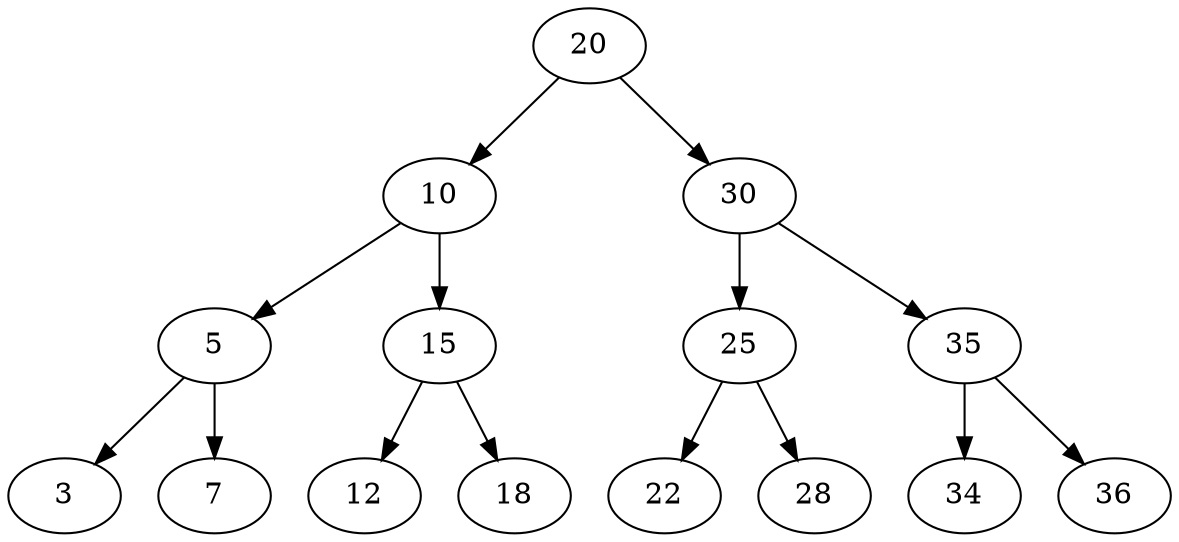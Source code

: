 digraph {
	20 -> 10
	10 -> 5
	5 -> 3
	5 -> 7
	10 -> 15
	15 -> 12
	15 -> 18
	20 -> 30
	30 -> 25
	25 -> 22
	25 -> 28
	30 -> 35
	35 -> 34
	35 -> 36
}